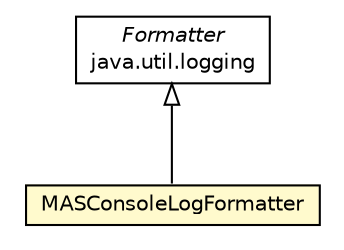 #!/usr/local/bin/dot
#
# Class diagram 
# Generated by UMLGraph version R5_6_6-1-g9240c4 (http://www.umlgraph.org/)
#

digraph G {
	edge [fontname="Helvetica",fontsize=10,labelfontname="Helvetica",labelfontsize=10];
	node [fontname="Helvetica",fontsize=10,shape=plaintext];
	nodesep=0.25;
	ranksep=0.5;
	// jason.runtime.MASConsoleLogFormatter
	c32407 [label=<<table title="jason.runtime.MASConsoleLogFormatter" border="0" cellborder="1" cellspacing="0" cellpadding="2" port="p" bgcolor="lemonChiffon" href="./MASConsoleLogFormatter.html">
		<tr><td><table border="0" cellspacing="0" cellpadding="1">
<tr><td align="center" balign="center"> MASConsoleLogFormatter </td></tr>
		</table></td></tr>
		</table>>, URL="./MASConsoleLogFormatter.html", fontname="Helvetica", fontcolor="black", fontsize=10.0];
	//jason.runtime.MASConsoleLogFormatter extends java.util.logging.Formatter
	c32492:p -> c32407:p [dir=back,arrowtail=empty];
	// java.util.logging.Formatter
	c32492 [label=<<table title="java.util.logging.Formatter" border="0" cellborder="1" cellspacing="0" cellpadding="2" port="p" href="http://java.sun.com/j2se/1.4.2/docs/api/java/util/logging/Formatter.html">
		<tr><td><table border="0" cellspacing="0" cellpadding="1">
<tr><td align="center" balign="center"><font face="Helvetica-Oblique"> Formatter </font></td></tr>
<tr><td align="center" balign="center"> java.util.logging </td></tr>
		</table></td></tr>
		</table>>, URL="http://java.sun.com/j2se/1.4.2/docs/api/java/util/logging/Formatter.html", fontname="Helvetica", fontcolor="black", fontsize=10.0];
}

